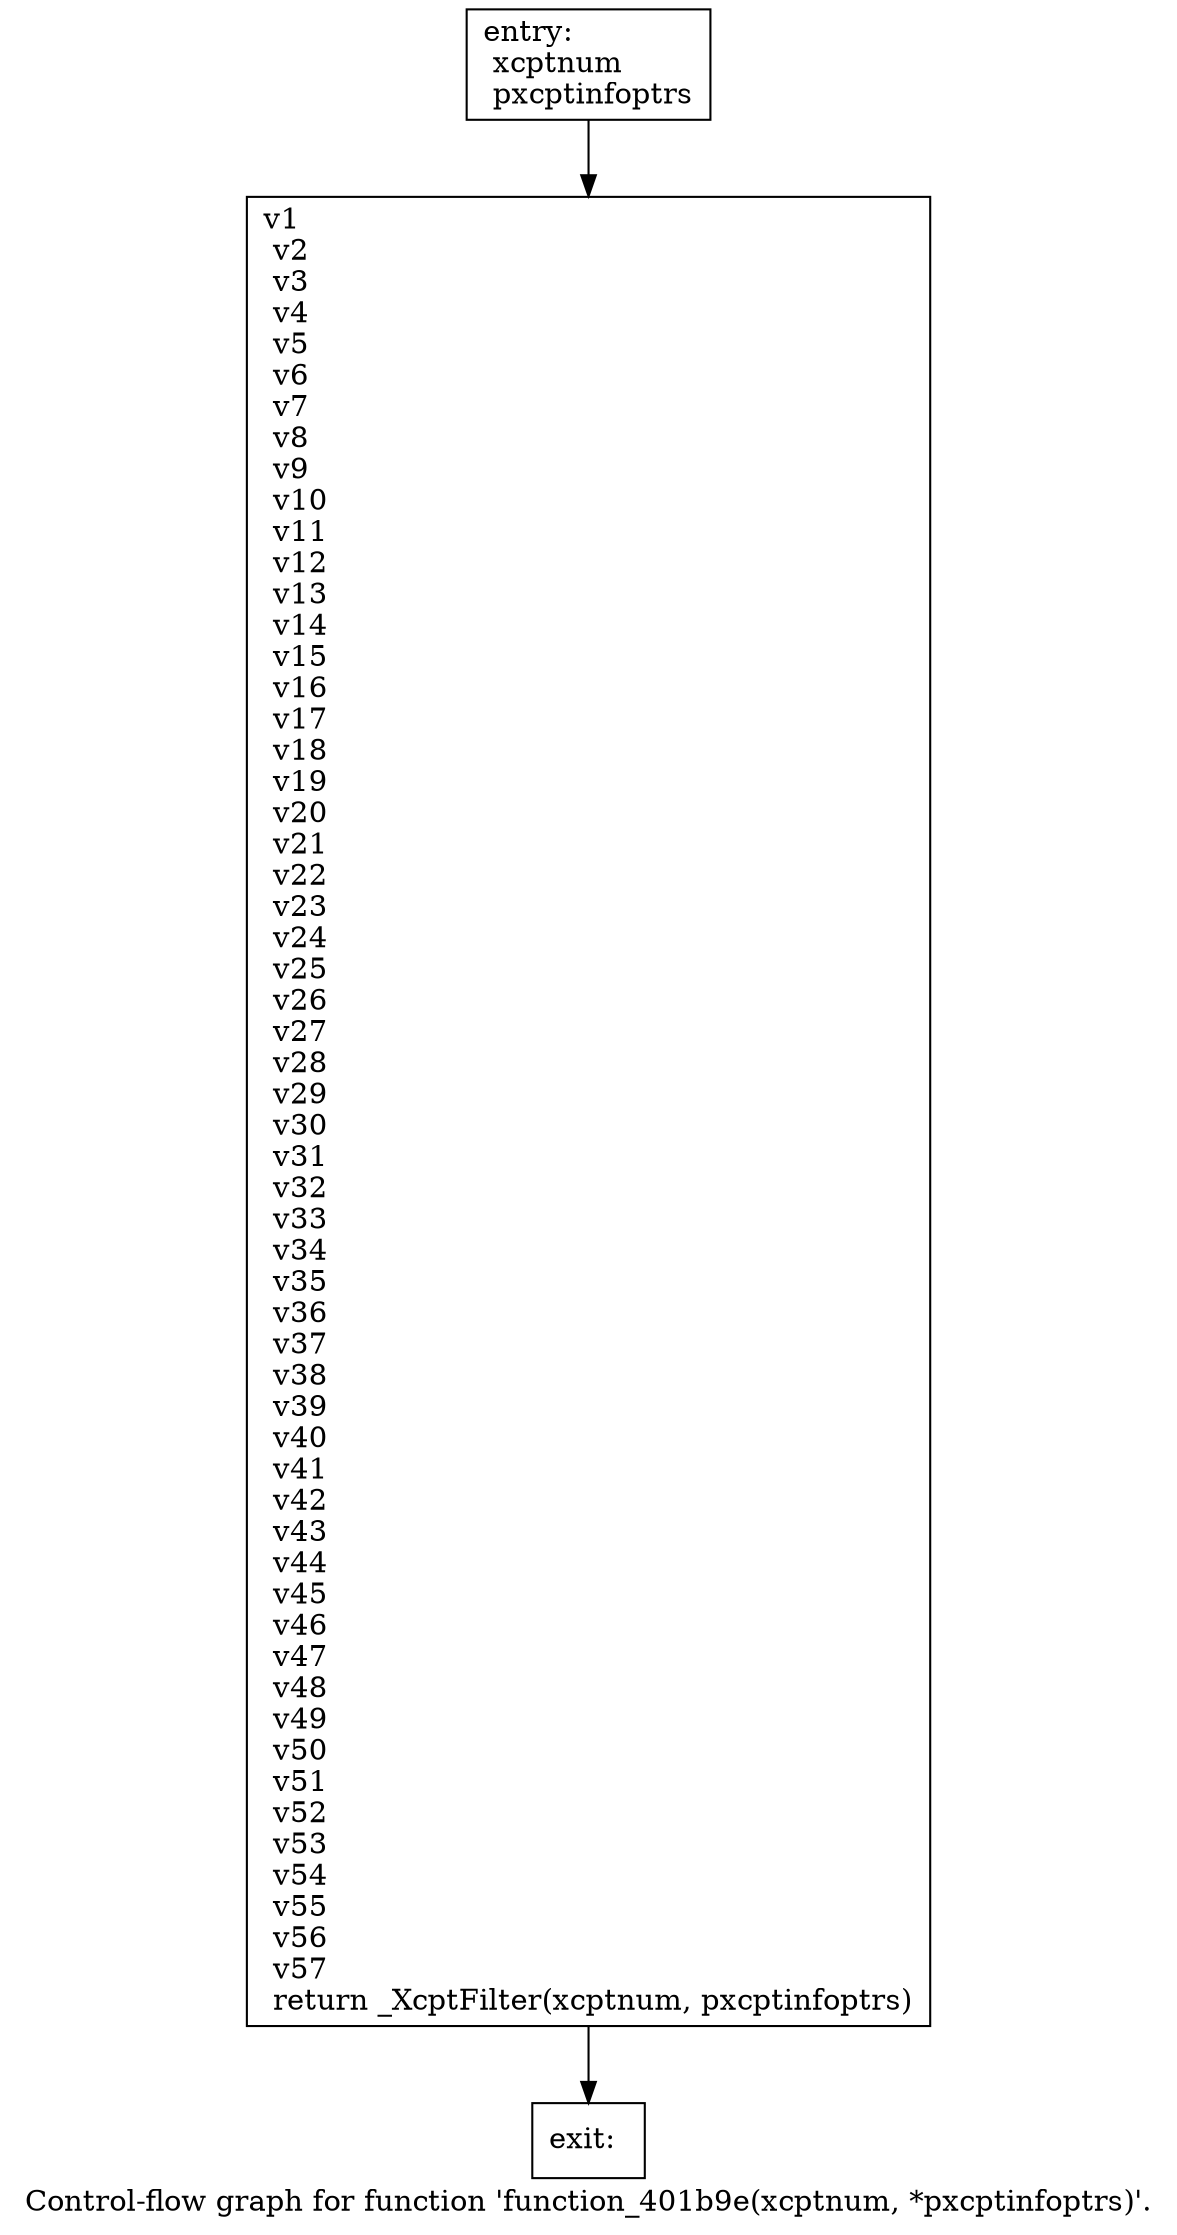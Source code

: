 digraph "Control-flow graph for function 'function_401b9e(xcptnum, *pxcptinfoptrs)'." {
  label="Control-flow graph for function 'function_401b9e(xcptnum, *pxcptinfoptrs)'.";
  node [shape=record];

  Node000001DDBF40E180 [label="{entry:\l  xcptnum\l  pxcptinfoptrs\l}"];
  Node000001DDBF40E180 -> Node000001DDBF40E420;
  Node000001DDBF40E420 [label="{  v1\l  v2\l  v3\l  v4\l  v5\l  v6\l  v7\l  v8\l  v9\l  v10\l  v11\l  v12\l  v13\l  v14\l  v15\l  v16\l  v17\l  v18\l  v19\l  v20\l  v21\l  v22\l  v23\l  v24\l  v25\l  v26\l  v27\l  v28\l  v29\l  v30\l  v31\l  v32\l  v33\l  v34\l  v35\l  v36\l  v37\l  v38\l  v39\l  v40\l  v41\l  v42\l  v43\l  v44\l  v45\l  v46\l  v47\l  v48\l  v49\l  v50\l  v51\l  v52\l  v53\l  v54\l  v55\l  v56\l  v57\l  return _XcptFilter(xcptnum, pxcptinfoptrs)\l}"];
  Node000001DDBF40E420 -> Node000001DDBF40EDC0;
  Node000001DDBF40EDC0 [label="{exit:\l}"];

}

